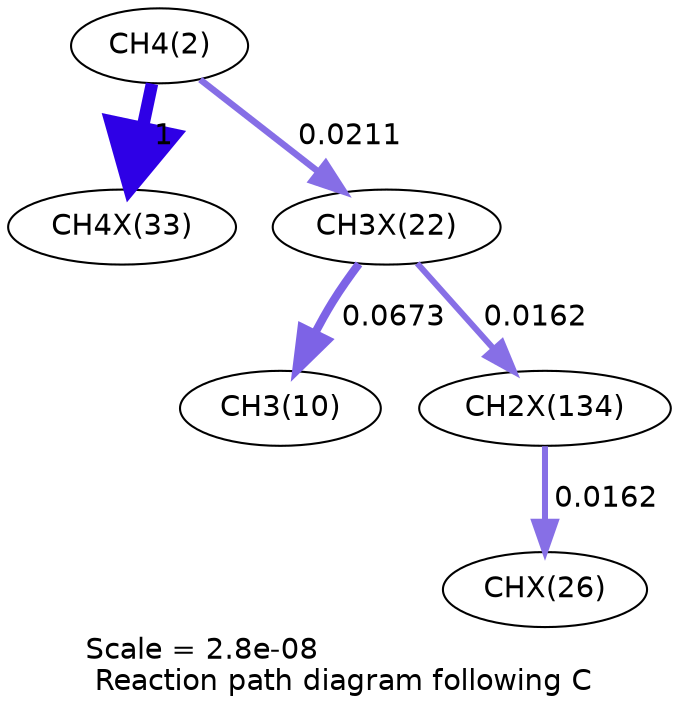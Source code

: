 digraph reaction_paths {
center=1;
s4 -> s45[fontname="Helvetica", penwidth=6, arrowsize=3, color="0.7, 1.5, 0.9"
, label=" 1"];
s4 -> s40[fontname="Helvetica", penwidth=3.09, arrowsize=1.54, color="0.7, 0.521, 0.9"
, label=" 0.0211"];
s40 -> s12[fontname="Helvetica", penwidth=3.96, arrowsize=1.98, color="0.7, 0.567, 0.9"
, label=" 0.0673"];
s40 -> s60[fontname="Helvetica", penwidth=2.89, arrowsize=1.44, color="0.7, 0.516, 0.9"
, label=" 0.0162"];
s60 -> s43[fontname="Helvetica", penwidth=2.89, arrowsize=1.44, color="0.7, 0.516, 0.9"
, label=" 0.0162"];
s4 [ fontname="Helvetica", label="CH4(2)"];
s12 [ fontname="Helvetica", label="CH3(10)"];
s40 [ fontname="Helvetica", label="CH3X(22)"];
s43 [ fontname="Helvetica", label="CHX(26)"];
s45 [ fontname="Helvetica", label="CH4X(33)"];
s60 [ fontname="Helvetica", label="CH2X(134)"];
 label = "Scale = 2.8e-08\l Reaction path diagram following C";
 fontname = "Helvetica";
}
